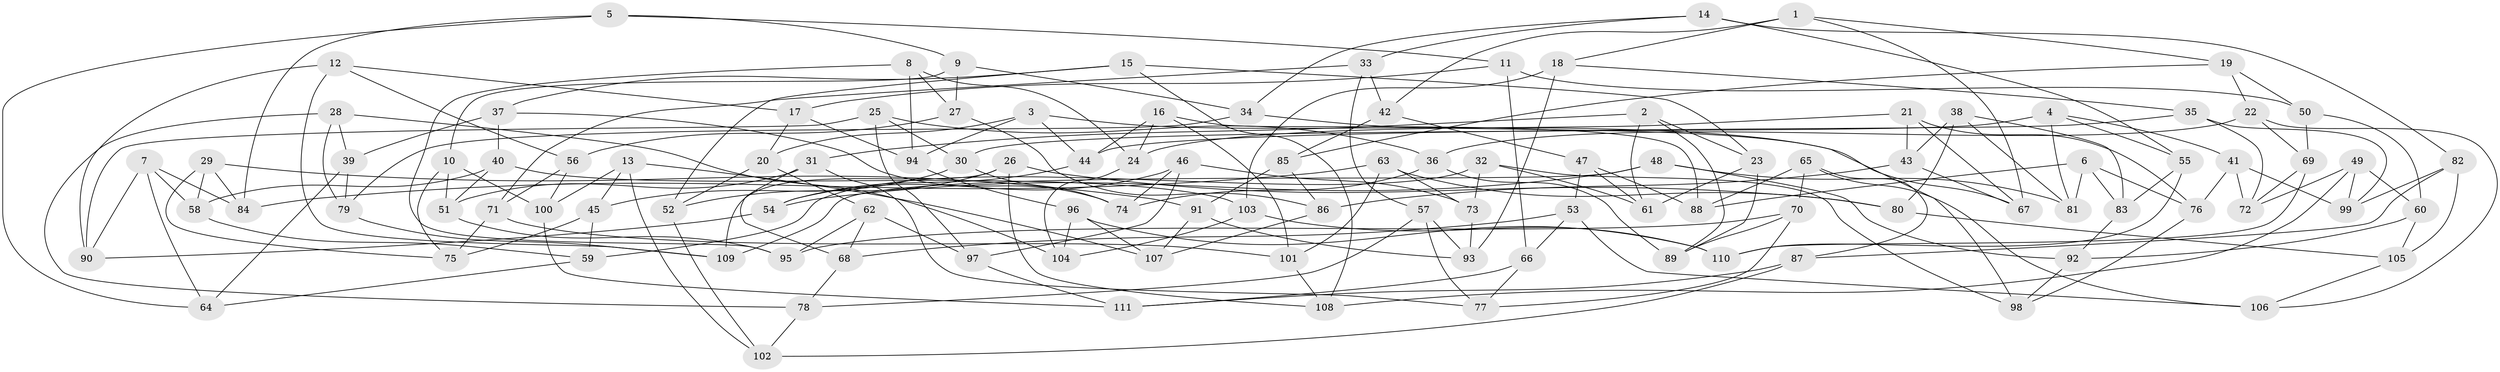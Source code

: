 // coarse degree distribution, {6: 0.5362318840579711, 5: 0.07246376811594203, 4: 0.37681159420289856, 3: 0.014492753623188406}
// Generated by graph-tools (version 1.1) at 2025/42/03/06/25 10:42:26]
// undirected, 111 vertices, 222 edges
graph export_dot {
graph [start="1"]
  node [color=gray90,style=filled];
  1;
  2;
  3;
  4;
  5;
  6;
  7;
  8;
  9;
  10;
  11;
  12;
  13;
  14;
  15;
  16;
  17;
  18;
  19;
  20;
  21;
  22;
  23;
  24;
  25;
  26;
  27;
  28;
  29;
  30;
  31;
  32;
  33;
  34;
  35;
  36;
  37;
  38;
  39;
  40;
  41;
  42;
  43;
  44;
  45;
  46;
  47;
  48;
  49;
  50;
  51;
  52;
  53;
  54;
  55;
  56;
  57;
  58;
  59;
  60;
  61;
  62;
  63;
  64;
  65;
  66;
  67;
  68;
  69;
  70;
  71;
  72;
  73;
  74;
  75;
  76;
  77;
  78;
  79;
  80;
  81;
  82;
  83;
  84;
  85;
  86;
  87;
  88;
  89;
  90;
  91;
  92;
  93;
  94;
  95;
  96;
  97;
  98;
  99;
  100;
  101;
  102;
  103;
  104;
  105;
  106;
  107;
  108;
  109;
  110;
  111;
  1 -- 42;
  1 -- 67;
  1 -- 19;
  1 -- 18;
  2 -- 89;
  2 -- 23;
  2 -- 31;
  2 -- 61;
  3 -- 20;
  3 -- 67;
  3 -- 44;
  3 -- 94;
  4 -- 81;
  4 -- 55;
  4 -- 41;
  4 -- 30;
  5 -- 11;
  5 -- 9;
  5 -- 84;
  5 -- 64;
  6 -- 81;
  6 -- 88;
  6 -- 83;
  6 -- 76;
  7 -- 90;
  7 -- 64;
  7 -- 58;
  7 -- 84;
  8 -- 24;
  8 -- 94;
  8 -- 27;
  8 -- 95;
  9 -- 10;
  9 -- 34;
  9 -- 27;
  10 -- 100;
  10 -- 75;
  10 -- 51;
  11 -- 50;
  11 -- 17;
  11 -- 66;
  12 -- 56;
  12 -- 109;
  12 -- 90;
  12 -- 17;
  13 -- 102;
  13 -- 100;
  13 -- 45;
  13 -- 107;
  14 -- 82;
  14 -- 33;
  14 -- 34;
  14 -- 55;
  15 -- 23;
  15 -- 108;
  15 -- 37;
  15 -- 52;
  16 -- 44;
  16 -- 24;
  16 -- 88;
  16 -- 101;
  17 -- 94;
  17 -- 20;
  18 -- 93;
  18 -- 103;
  18 -- 35;
  19 -- 50;
  19 -- 22;
  19 -- 85;
  20 -- 62;
  20 -- 52;
  21 -- 43;
  21 -- 24;
  21 -- 67;
  21 -- 76;
  22 -- 36;
  22 -- 69;
  22 -- 106;
  23 -- 89;
  23 -- 61;
  24 -- 104;
  25 -- 36;
  25 -- 30;
  25 -- 90;
  25 -- 97;
  26 -- 80;
  26 -- 108;
  26 -- 109;
  26 -- 52;
  27 -- 86;
  27 -- 56;
  28 -- 39;
  28 -- 79;
  28 -- 104;
  28 -- 78;
  29 -- 75;
  29 -- 91;
  29 -- 58;
  29 -- 84;
  30 -- 45;
  30 -- 74;
  31 -- 51;
  31 -- 68;
  31 -- 77;
  32 -- 61;
  32 -- 98;
  32 -- 59;
  32 -- 73;
  33 -- 71;
  33 -- 42;
  33 -- 57;
  34 -- 79;
  34 -- 98;
  35 -- 99;
  35 -- 44;
  35 -- 72;
  36 -- 74;
  36 -- 89;
  37 -- 74;
  37 -- 40;
  37 -- 39;
  38 -- 81;
  38 -- 83;
  38 -- 80;
  38 -- 43;
  39 -- 64;
  39 -- 79;
  40 -- 51;
  40 -- 58;
  40 -- 103;
  41 -- 99;
  41 -- 72;
  41 -- 76;
  42 -- 47;
  42 -- 85;
  43 -- 86;
  43 -- 67;
  44 -- 54;
  45 -- 59;
  45 -- 75;
  46 -- 73;
  46 -- 54;
  46 -- 74;
  46 -- 97;
  47 -- 53;
  47 -- 61;
  47 -- 88;
  48 -- 54;
  48 -- 81;
  48 -- 109;
  48 -- 92;
  49 -- 99;
  49 -- 108;
  49 -- 72;
  49 -- 60;
  50 -- 69;
  50 -- 60;
  51 -- 95;
  52 -- 102;
  53 -- 106;
  53 -- 68;
  53 -- 66;
  54 -- 90;
  55 -- 110;
  55 -- 83;
  56 -- 100;
  56 -- 71;
  57 -- 77;
  57 -- 93;
  57 -- 78;
  58 -- 59;
  59 -- 64;
  60 -- 92;
  60 -- 105;
  62 -- 95;
  62 -- 68;
  62 -- 97;
  63 -- 73;
  63 -- 80;
  63 -- 84;
  63 -- 101;
  65 -- 87;
  65 -- 106;
  65 -- 70;
  65 -- 88;
  66 -- 111;
  66 -- 77;
  68 -- 78;
  69 -- 72;
  69 -- 110;
  70 -- 77;
  70 -- 89;
  70 -- 95;
  71 -- 101;
  71 -- 75;
  73 -- 93;
  76 -- 98;
  78 -- 102;
  79 -- 109;
  80 -- 105;
  82 -- 87;
  82 -- 105;
  82 -- 99;
  83 -- 92;
  85 -- 91;
  85 -- 86;
  86 -- 107;
  87 -- 102;
  87 -- 111;
  91 -- 93;
  91 -- 107;
  92 -- 98;
  94 -- 96;
  96 -- 107;
  96 -- 104;
  96 -- 110;
  97 -- 111;
  100 -- 111;
  101 -- 108;
  103 -- 110;
  103 -- 104;
  105 -- 106;
}
